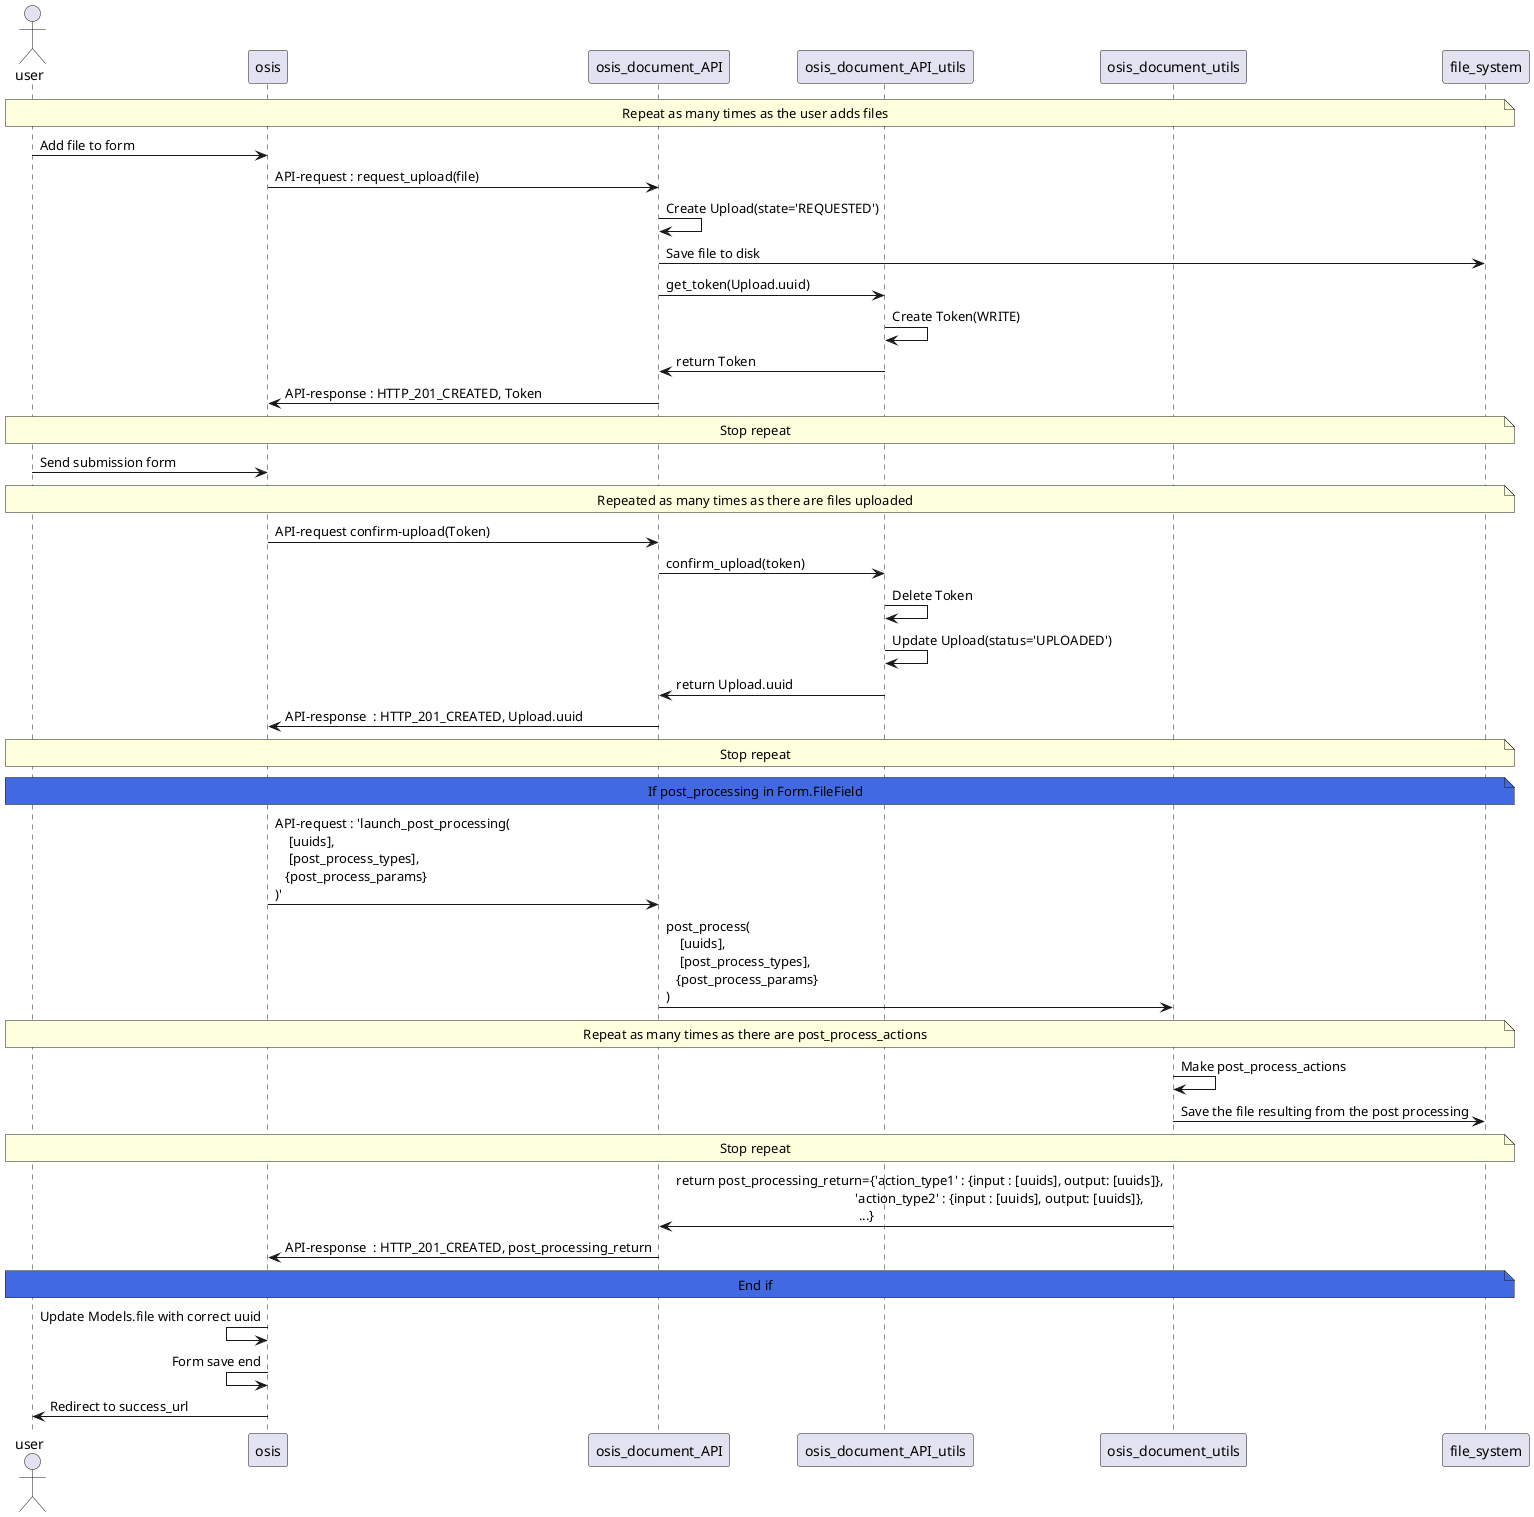 @startuml
'https://plantuml.com/sequence-diagram
actor user as user
participant osis as osis
participant osis_document_API
participant osis_document_API_utils
participant osis_document_utils
participant file_system
'autonumber'
note across : Repeat as many times as the user adds files
user -> osis : Add file to form
'Request Upload'
osis -> osis_document_API : API-request : request_upload(file)
osis_document_API -> osis_document_API : Create Upload(state='REQUESTED')
osis_document_API -> file_system : Save file to disk
osis_document_API -> osis_document_API_utils : get_token(Upload.uuid)
osis_document_API_utils -> osis_document_API_utils : Create Token(WRITE)
osis_document_API_utils -> osis_document_API : return Token
osis_document_API -> osis : API-response : HTTP_201_CREATED, Token
note across : Stop repeat
'Confirm Upload'
user -> osis : Send submission form
note across : Repeated as many times as there are files uploaded
osis -> osis_document_API : API-request confirm-upload(Token)
osis_document_API -> osis_document_API_utils : confirm_upload(token)
osis_document_API_utils -> osis_document_API_utils : Delete Token
'osis_document_utils -> osis_document_utils : generate new_filename if necessary'
'osis_document_utils -> osis_document_utils : Change storage_location of Upload.file if necessary'
osis_document_API_utils -> osis_document_API_utils : Update Upload(status='UPLOADED')
osis_document_API_utils -> osis_document_API : return Upload.uuid
osis_document_API -> osis : API-response  : HTTP_201_CREATED, Upload.uuid
note across : Stop repeat
note across #RoyalBlue
If post_processing in Form.FileField
end note
osis -> osis_document_API : API-request : 'launch_post_processing(\n    [uuids],\n    [post_process_types],\n   {post_process_params}  \n)'
osis_document_API -> osis_document_utils  : post_process(\n    [uuids],\n    [post_process_types],\n   {post_process_params}  \n)
note across : Repeat as many times as there are post_process_actions
osis_document_utils -> osis_document_utils : Make post_process_actions
osis_document_utils -> file_system : Save the file resulting from the post processing
note across : Stop repeat
osis_document_utils -> osis_document_API : return post_processing_return={'action_type1' : {input : [uuids], output: [uuids]}, \n                                                     'action_type2' : {input : [uuids], output: [uuids]},\n                                                      ...}
osis_document_API -> osis : API-response  : HTTP_201_CREATED, post_processing_return
note across #RoyalBlue
End if
end note
osis <- osis : Update Models.file with correct uuid
osis <- osis : Form save end
osis -> user : Redirect to success_url


@enduml